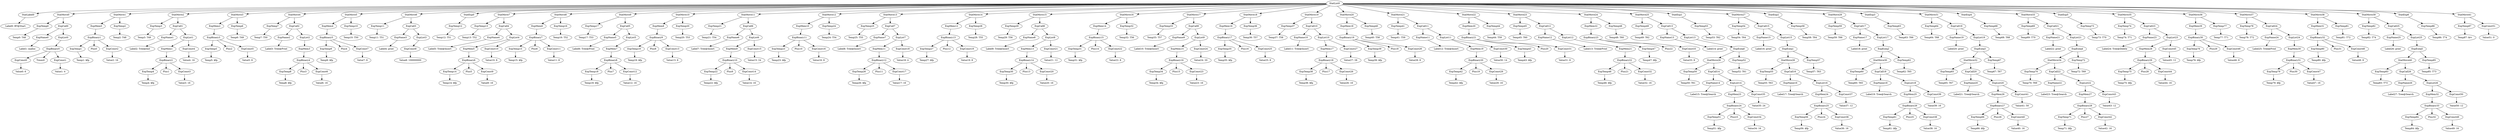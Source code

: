 digraph {
	ordering = out;
	StatMove41 -> ExpTemp87;
	StatMove41 -> ExpConst51;
	ExpList25 -> ExpEseq5;
	ExpConst50 -> "Value50: 12";
	ExpTemp84 -> "Temp84: $fp";
	ExpCall26 -> ExpName26;
	ExpCall26 -> ExpList26;
	ExpTemp83 -> "Temp83: T73";
	ExpTemp82 -> "Temp82: T74";
	ExpTemp81 -> "Temp81: T72";
	ExpMem31 -> ExpBinary32;
	ExpList24 -> ExpMem30;
	ExpMem30 -> ExpBinary31;
	ExpConst47 -> "Value47: 16";
	ExpTemp86 -> "Temp86: T74";
	ExpTemp79 -> "Temp79: $fp";
	ExpCall24 -> ExpName24;
	ExpCall24 -> ExpList24;
	ExpName24 -> "Label25: Tree@Print";
	StatMove37 -> ExpTemp78;
	StatMove37 -> ExpCall24;
	ExpMem29 -> ExpBinary30;
	ExpConst46 -> "Value46: 8";
	ExpBinary30 -> ExpTemp76;
	ExpBinary30 -> Plus29;
	ExpBinary30 -> ExpConst46;
	ExpList23 -> ExpMem28;
	ExpList23 -> ExpConst45;
	ExpConst44 -> "Value44: 16";
	ExpBinary29 -> ExpTemp75;
	ExpBinary29 -> Plus28;
	ExpBinary29 -> ExpConst44;
	ExpConst43 -> "Value43: 12";
	ExpBinary28 -> ExpTemp71;
	ExpBinary28 -> Plus27;
	ExpBinary28 -> ExpConst42;
	ExpCall25 -> ExpName25;
	ExpCall25 -> ExpList25;
	ExpTemp71 -> "Temp71: $fp";
	ExpName22 -> "Label23: Tree@Search";
	ExpTemp70 -> "Temp70: T69";
	ExpTemp73 -> "Temp73: T70";
	ExpCall21 -> ExpName21;
	ExpCall21 -> ExpList21;
	StatMove33 -> ExpTemp69;
	StatMove33 -> ExpCall21;
	StatExp4 -> ExpTemp68;
	ExpTemp68 -> "Temp68: T68";
	ExpList19 -> ExpEseq3;
	StatMove36 -> ExpMem29;
	StatMove36 -> ExpTemp77;
	ExpEseq3 -> StatMove32;
	ExpEseq3 -> ExpTemp67;
	StatExp6 -> ExpTemp86;
	ExpConst40 -> "Value40: 16";
	ExpTemp66 -> "Temp66: $fp";
	ExpCall20 -> ExpName20;
	ExpCall20 -> ExpList20;
	ExpName19 -> "Label20: print";
	StatMove31 -> ExpTemp64;
	StatMove31 -> ExpCall19;
	ExpList17 -> ExpEseq2;
	ExpTemp62 -> "Temp62: T65";
	ExpName25 -> "Label26: print";
	ExpEseq2 -> StatMove30;
	ExpEseq2 -> ExpTemp62;
	ExpConst39 -> "Value39: 16";
	ExpList18 -> ExpMem25;
	ExpList18 -> ExpConst39;
	ExpName23 -> "Label24: Tree@Delete";
	ExpMem25 -> ExpBinary26;
	ExpCall23 -> ExpName23;
	ExpCall23 -> ExpList23;
	ExpConst38 -> "Value38: 16";
	StatMove35 -> ExpTemp74;
	StatMove35 -> ExpCall23;
	ExpBinary26 -> ExpTemp61;
	ExpBinary26 -> Plus25;
	ExpBinary26 -> ExpConst38;
	ExpCall18 -> ExpName18;
	ExpCall18 -> ExpList18;
	StatMove30 -> ExpTemp60;
	StatMove30 -> ExpCall18;
	ExpMem32 -> ExpBinary33;
	ExpTemp60 -> "Temp60: T65";
	ExpList22 -> ExpMem27;
	ExpList22 -> ExpConst43;
	ExpCall17 -> ExpName17;
	ExpCall17 -> ExpList17;
	StatMove34 -> ExpTemp70;
	StatMove34 -> ExpCall22;
	ExpTemp59 -> "Temp59: T66";
	StatExp2 -> ExpTemp58;
	ExpList15 -> ExpEseq1;
	ExpEseq1 -> StatMove28;
	ExpEseq1 -> ExpTemp57;
	ExpConst37 -> "Value37: 12";
	ExpTemp64 -> "Temp64: T68";
	ExpMem24 -> ExpBinary25;
	ExpCall19 -> ExpName19;
	ExpCall19 -> ExpList19;
	ExpConst36 -> "Value36: 16";
	ExpTemp56 -> "Temp56: $fp";
	ExpCall16 -> ExpName16;
	ExpCall16 -> ExpList16;
	ExpName16 -> "Label17: Tree@Search";
	ExpCall15 -> ExpName15;
	ExpCall15 -> ExpList15;
	ExpName15 -> "Label16: print";
	ExpTemp54 -> "Temp54: T64";
	ExpTemp85 -> "Temp85: T73";
	StatExp1 -> ExpTemp53;
	ExpList13 -> ExpEseq0;
	ExpTemp52 -> "Temp52: T61";
	ExpEseq0 -> StatMove26;
	ExpEseq0 -> ExpTemp52;
	ExpCall22 -> ExpName22;
	ExpCall22 -> ExpList22;
	ExpConst35 -> "Value35: 24";
	ExpList14 -> ExpMem23;
	ExpList14 -> ExpConst35;
	ExpBinary25 -> ExpTemp56;
	ExpBinary25 -> Plus24;
	ExpBinary25 -> ExpConst36;
	ExpMem23 -> ExpBinary24;
	ExpConst34 -> "Value34: 16";
	ExpTemp51 -> "Temp51: $fp";
	StatMove29 -> ExpTemp59;
	StatMove29 -> ExpCall17;
	ExpName14 -> "Label15: Tree@Search";
	ExpTemp50 -> "Temp50: T61";
	StatMove25 -> ExpTemp49;
	StatMove25 -> ExpCall13;
	ExpCall6 -> ExpName6;
	ExpCall6 -> ExpList6;
	ExpTemp10 -> "Temp10: T50";
	ExpMem10 -> ExpBinary11;
	ExpConst30 -> "Value30: 14";
	ExpTemp20 -> "Temp20: T53";
	ExpTemp77 -> "Temp77: T71";
	ExpName0 -> "Label1: malloc";
	StatExp3 -> ExpTemp63;
	ExpConst8 -> "Value8: 100000000";
	ExpMem8 -> ExpBinary9;
	StatMove26 -> ExpTemp50;
	StatMove26 -> ExpCall14;
	ExpMem11 -> ExpBinary12;
	ExpConst15 -> "Value15: 24";
	ExpCall8 -> ExpName8;
	ExpCall8 -> ExpList8;
	ExpTemp72 -> "Temp72: T69";
	StatMove15 -> ExpTemp29;
	StatMove15 -> ExpCall8;
	ExpCall5 -> ExpName5;
	ExpCall5 -> ExpList5;
	ExpTemp48 -> "Temp48: T60";
	ExpTemp23 -> "Temp23: $fp";
	ExpTemp16 -> "Temp16: T52";
	ExpBinary6 -> ExpTemp14;
	ExpBinary6 -> Plus5;
	ExpBinary6 -> ExpConst9;
	StatMove24 -> ExpMem22;
	StatMove24 -> ExpTemp48;
	ExpTemp76 -> "Temp76: $fp";
	ExpTemp14 -> "Temp14: $fp";
	StatMove12 -> ExpMem10;
	StatMove12 -> ExpTemp24;
	ExpConst19 -> "Value19: 8";
	StatMove40 -> ExpTemp83;
	StatMove40 -> ExpCall26;
	ExpCall4 -> ExpName4;
	ExpCall4 -> ExpList4;
	ExpTemp9 -> "Temp9: $fp";
	ExpBinary10 -> ExpTemp22;
	ExpBinary10 -> Plus9;
	ExpBinary10 -> ExpConst14;
	ExpTemp13 -> "Temp13: T52";
	ExpList3 -> ExpConst8;
	ExpTemp63 -> "Temp63: T66";
	ExpList7 -> ExpMem11;
	ExpList7 -> ExpConst18;
	ExpTemp11 -> "Temp11: T51";
	StatMove28 -> ExpTemp55;
	StatMove28 -> ExpCall16;
	ExpName12 -> "Label13: Tree@Print";
	ExpTemp53 -> "Temp53: T62";
	ExpTemp19 -> "Temp19: $fp";
	ExpMem28 -> ExpBinary29;
	ExpList16 -> ExpMem24;
	ExpList16 -> ExpConst37;
	ExpName8 -> "Label9: Tree@Insert";
	StatMove2 -> ExpTemp3;
	StatMove2 -> ExpCall1;
	ExpBinary13 -> ExpTemp27;
	ExpBinary13 -> Plus12;
	ExpBinary13 -> ExpConst19;
	StatExp0 -> ExpTemp12;
	ExpTemp2 -> "Temp2: T48";
	ExpName10 -> "Label11: Tree@Insert";
	ExpConst2 -> "Value2: 16";
	ExpCall2 -> ExpName2;
	ExpCall2 -> ExpList2;
	ExpBinary15 -> ExpTemp31;
	ExpBinary15 -> Plus14;
	ExpBinary15 -> ExpConst22;
	ExpConst11 -> "Value11: 8";
	ExpTemp47 -> "Temp47: $fp";
	ExpConst10 -> "Value10: 8";
	ExpBinary1 -> ExpTemp1;
	ExpBinary1 -> Plus0;
	ExpBinary1 -> ExpConst2;
	ExpCall13 -> ExpName13;
	ExpCall13 -> ExpList13;
	StatMove9 -> ExpTemp17;
	StatMove9 -> ExpCall5;
	StatMove4 -> ExpTemp7;
	StatMove4 -> ExpCall2;
	StatMove5 -> ExpMem4;
	StatMove5 -> ExpTemp10;
	ExpConst14 -> "Value14: 16";
	ExpConst9 -> "Value9: 16";
	ExpTemp65 -> "Temp65: T67";
	ExpCall12 -> ExpName12;
	ExpCall12 -> ExpList12;
	ExpList26 -> ExpMem32;
	ExpList26 -> ExpConst50;
	ExpCall3 -> ExpName3;
	ExpCall3 -> ExpList3;
	ExpConst25 -> "Value25: 8";
	ExpList1 -> ExpMem1;
	ExpList1 -> ExpConst4;
	ExpTemp1 -> "Temp1: $fp";
	ExpBinary4 -> ExpTemp8;
	ExpBinary4 -> Plus3;
	ExpBinary4 -> ExpConst6;
	ExpTemp57 -> "Temp57: T63";
	ExpTemp5 -> "Temp5: $fp";
	ExpBinary17 -> ExpTemp35;
	ExpBinary17 -> Plus16;
	ExpBinary17 -> ExpConst25;
	ExpName2 -> "Label3: Tree@Print";
	ExpList4 -> ExpMem5;
	ExpList4 -> ExpConst10;
	ExpConst49 -> "Value49: 16";
	ExpTemp27 -> "Temp27: $fp";
	StatMove38 -> ExpMem31;
	StatMove38 -> ExpTemp81;
	StatExp5 -> ExpTemp73;
	ExpBinary0 -> ExpConst0;
	ExpBinary0 -> Times0;
	ExpBinary0 -> ExpConst1;
	ExpCall14 -> ExpName14;
	ExpCall14 -> ExpList14;
	ExpName4 -> "Label5: Tree@Insert";
	StatMove10 -> ExpMem8;
	StatMove10 -> ExpTemp20;
	ExpMem4 -> ExpBinary5;
	ExpBinary11 -> ExpTemp23;
	ExpBinary11 -> Plus10;
	ExpBinary11 -> ExpConst16;
	ExpBinary33 -> ExpTemp84;
	ExpBinary33 -> Plus32;
	ExpBinary33 -> ExpConst49;
	ExpName5 -> "Label6: Tree@Print";
	ExpConst26 -> "Value26: 16";
	ExpConst18 -> "Value18: 4";
	ExpMem16 -> ExpBinary17;
	ExpBinary2 -> ExpTemp4;
	ExpBinary2 -> Plus1;
	ExpBinary2 -> ExpConst3;
	ExpTemp4 -> "Temp4: $fp";
	StatMove7 -> ExpTemp13;
	StatMove7 -> ExpCall4;
	ExpTemp7 -> "Temp7: T50";
	ExpCall0 -> ExpName0;
	ExpCall0 -> ExpList0;
	ExpTemp12 -> "Temp12: T51";
	ExpName18 -> "Label19: Tree@Search";
	ExpName13 -> "Label14: print";
	ExpTemp35 -> "Temp35: $fp";
	StatMove23 -> ExpTemp45;
	StatMove23 -> ExpCall12;
	ExpMem2 -> ExpBinary3;
	ExpBinary22 -> ExpTemp46;
	ExpBinary22 -> Plus21;
	ExpBinary22 -> ExpConst32;
	ExpTemp33 -> "Temp33: T57";
	ExpConst51 -> "Value51: 0";
	ExpTemp15 -> "Temp15: $fp";
	ExpBinary20 -> ExpTemp42;
	ExpBinary20 -> Plus19;
	ExpBinary20 -> ExpConst29;
	StatMove8 -> ExpMem6;
	StatMove8 -> ExpTemp16;
	ExpTemp28 -> "Temp28: T55";
	ExpList21 -> ExpEseq4;
	ExpTemp61 -> "Temp61: $fp";
	ExpTemp0 -> "Temp0: T48";
	StatMove19 -> ExpTemp37;
	StatMove19 -> ExpCall10;
	ExpName1 -> "Label2: Tree@Init";
	ExpBinary27 -> ExpTemp66;
	ExpBinary27 -> Plus26;
	ExpBinary27 -> ExpConst40;
	StatMove1 -> ExpMem0;
	StatMove1 -> ExpTemp2;
	ExpList20 -> ExpMem26;
	ExpList20 -> ExpConst41;
	ExpConst12 -> "Value12: 16";
	ExpBinary24 -> ExpTemp51;
	ExpBinary24 -> Plus23;
	ExpBinary24 -> ExpConst34;
	ExpBinary9 -> ExpTemp19;
	ExpBinary9 -> Plus8;
	ExpBinary9 -> ExpConst13;
	ExpTemp8 -> "Temp8: $fp";
	ExpMem15 -> ExpBinary16;
	ExpConst32 -> "Value32: 16";
	ExpConst41 -> "Value41: 50";
	ExpConst1 -> "Value1: 4";
	ExpName3 -> "Label4: print";
	ExpList6 -> ExpMem9;
	ExpList6 -> ExpConst15;
	ExpTemp45 -> "Temp45: T60";
	ExpTemp17 -> "Temp17: T53";
	ExpConst3 -> "Value3: 16";
	ExpTemp21 -> "Temp21: T54";
	ExpConst7 -> "Value7: 8";
	ExpConst4 -> "Value4: 16";
	ExpBinary8 -> ExpTemp18;
	ExpBinary8 -> Plus7;
	ExpBinary8 -> ExpConst12;
	ExpConst5 -> "Value5: 8";
	ExpTemp39 -> "Temp39: $fp";
	ExpConst23 -> "Value23: 16";
	ExpMem21 -> ExpBinary22;
	StatMove27 -> ExpTemp54;
	StatMove27 -> ExpCall15;
	ExpTemp22 -> "Temp22: $fp";
	ExpList2 -> ExpMem3;
	StatMove3 -> ExpMem2;
	StatMove3 -> ExpTemp6;
	ExpTemp74 -> "Temp74: T71";
	StatLabel0 -> "Label0: BT@Start";
	ExpConst24 -> "Value24: 20";
	ExpBinary12 -> ExpTemp26;
	ExpBinary12 -> Plus11;
	ExpBinary12 -> ExpConst17;
	StatMove6 -> ExpTemp11;
	StatMove6 -> ExpCall3;
	ExpCall1 -> ExpName1;
	ExpCall1 -> ExpList1;
	ExpMem19 -> ExpBinary20;
	ExpTemp80 -> "Temp80: $fp";
	StatMove32 -> ExpTemp65;
	StatMove32 -> ExpCall20;
	StatMove22 -> ExpMem20;
	StatMove22 -> ExpTemp44;
	ExpConst0 -> "Value0: 6";
	ExpTemp55 -> "Temp55: T63";
	ExpBinary21 -> ExpTemp43;
	ExpBinary21 -> Plus20;
	ExpBinary21 -> ExpConst31;
	ExpList9 -> ExpMem15;
	ExpList9 -> ExpConst24;
	ExpTemp58 -> "Temp58: T64";
	ExpMem1 -> ExpBinary2;
	ExpConst31 -> "Value31: 8";
	ExpMem9 -> ExpBinary10;
	ExpConst6 -> "Value6: 16";
	ExpEseq4 -> StatMove34;
	ExpEseq4 -> ExpTemp72;
	ExpMem3 -> ExpBinary4;
	ExpBinary7 -> ExpTemp15;
	ExpBinary7 -> Plus6;
	ExpBinary7 -> ExpConst11;
	ExpBinary5 -> ExpTemp9;
	ExpBinary5 -> Plus4;
	ExpBinary5 -> ExpConst7;
	ExpName26 -> "Label27: Tree@Search";
	ExpTemp78 -> "Temp78: T72";
	ExpTemp43 -> "Temp43: $fp";
	ExpMem6 -> ExpBinary7;
	ExpConst16 -> "Value16: 8";
	ExpList5 -> ExpMem7;
	ExpTemp31 -> "Temp31: $fp";
	ExpTemp24 -> "Temp24: T54";
	ExpConst29 -> "Value29: 16";
	ExpTemp25 -> "Temp25: T55";
	ExpName9 -> "Label10: Tree@Insert";
	ExpName20 -> "Label21: Tree@Search";
	StatMove13 -> ExpTemp25;
	StatMove13 -> ExpCall7;
	ExpName7 -> "Label8: Tree@Insert";
	StatMove11 -> ExpTemp21;
	StatMove11 -> ExpCall6;
	ExpTemp44 -> "Temp44: T59";
	ExpCall7 -> ExpName7;
	ExpCall7 -> ExpList7;
	StatMove14 -> ExpMem12;
	StatMove14 -> ExpTemp28;
	ExpTemp26 -> "Temp26: $fp";
	StatMove39 -> ExpTemp82;
	StatMove39 -> ExpCall25;
	ExpTemp41 -> "Temp41: T59";
	ExpConst17 -> "Value17: 16";
	ExpMem12 -> ExpBinary13;
	StatList0 -> StatLabel0;
	StatList0 -> StatMove0;
	StatList0 -> StatMove1;
	StatList0 -> StatMove2;
	StatList0 -> StatMove3;
	StatList0 -> StatMove4;
	StatList0 -> StatMove5;
	StatList0 -> StatMove6;
	StatList0 -> StatExp0;
	StatList0 -> StatMove7;
	StatList0 -> StatMove8;
	StatList0 -> StatMove9;
	StatList0 -> StatMove10;
	StatList0 -> StatMove11;
	StatList0 -> StatMove12;
	StatList0 -> StatMove13;
	StatList0 -> StatMove14;
	StatList0 -> StatMove15;
	StatList0 -> StatMove16;
	StatList0 -> StatMove17;
	StatList0 -> StatMove18;
	StatList0 -> StatMove19;
	StatList0 -> StatMove20;
	StatList0 -> StatMove21;
	StatList0 -> StatMove22;
	StatList0 -> StatMove23;
	StatList0 -> StatMove24;
	StatList0 -> StatMove25;
	StatList0 -> StatExp1;
	StatList0 -> StatMove27;
	StatList0 -> StatExp2;
	StatList0 -> StatMove29;
	StatList0 -> StatExp3;
	StatList0 -> StatMove31;
	StatList0 -> StatExp4;
	StatList0 -> StatMove33;
	StatList0 -> StatExp5;
	StatList0 -> StatMove35;
	StatList0 -> StatMove36;
	StatList0 -> StatMove37;
	StatList0 -> StatMove38;
	StatList0 -> StatMove39;
	StatList0 -> StatExp6;
	StatList0 -> StatMove41;
	ExpBinary23 -> ExpTemp47;
	ExpBinary23 -> Plus22;
	ExpBinary23 -> ExpConst33;
	StatMove16 -> ExpMem14;
	StatMove16 -> ExpTemp32;
	ExpTemp29 -> "Temp29: T56";
	ExpTemp30 -> "Temp30: $fp";
	StatMove0 -> ExpTemp0;
	StatMove0 -> ExpCall0;
	ExpBinary14 -> ExpTemp30;
	ExpBinary14 -> Plus13;
	ExpBinary14 -> ExpConst20;
	ExpConst20 -> "Value20: 16";
	ExpMem13 -> ExpBinary14;
	ExpTemp75 -> "Temp75: $fp";
	ExpList8 -> ExpMem13;
	ExpList8 -> ExpConst21;
	ExpCall9 -> ExpName9;
	ExpCall9 -> ExpList9;
	ExpList0 -> ExpBinary0;
	ExpConst22 -> "Value22: 8";
	ExpConst45 -> "Value45: 12";
	ExpTemp67 -> "Temp67: T67";
	ExpBinary3 -> ExpTemp5;
	ExpBinary3 -> Plus2;
	ExpBinary3 -> ExpConst5;
	ExpTemp40 -> "Temp40: T58";
	ExpBinary32 -> ExpTemp80;
	ExpBinary32 -> Plus31;
	ExpBinary32 -> ExpConst48;
	ExpMem14 -> ExpBinary15;
	ExpTemp87 -> "Temp87: $rv";
	ExpTemp32 -> "Temp32: T56";
	ExpConst42 -> "Value42: 16";
	StatMove17 -> ExpTemp33;
	StatMove17 -> ExpCall9;
	ExpTemp34 -> "Temp34: $fp";
	ExpBinary16 -> ExpTemp34;
	ExpBinary16 -> Plus15;
	ExpBinary16 -> ExpConst23;
	ExpTemp18 -> "Temp18: $fp";
	ExpConst28 -> "Value28: 8";
	StatMove18 -> ExpMem16;
	StatMove18 -> ExpTemp36;
	ExpMem0 -> ExpBinary1;
	ExpTemp36 -> "Temp36: T57";
	ExpTemp69 -> "Temp69: T70";
	ExpTemp37 -> "Temp37: T58";
	ExpName21 -> "Label22: print";
	ExpMem26 -> ExpBinary27;
	ExpCall10 -> ExpName10;
	ExpCall10 -> ExpList10;
	ExpBinary31 -> ExpTemp79;
	ExpBinary31 -> Plus30;
	ExpBinary31 -> ExpConst47;
	ExpName6 -> "Label7: Tree@Insert";
	ExpTemp38 -> "Temp38: $fp";
	ExpTemp3 -> "Temp3: T49";
	ExpTemp6 -> "Temp6: T49";
	ExpBinary18 -> ExpTemp38;
	ExpBinary18 -> Plus17;
	ExpBinary18 -> ExpConst26;
	ExpMem17 -> ExpBinary18;
	ExpList10 -> ExpMem17;
	ExpList10 -> ExpConst27;
	ExpConst27 -> "Value27: 28";
	ExpBinary19 -> ExpTemp39;
	ExpBinary19 -> Plus18;
	ExpBinary19 -> ExpConst28;
	ExpEseq5 -> StatMove40;
	ExpEseq5 -> ExpTemp85;
	ExpMem18 -> ExpBinary19;
	StatMove20 -> ExpMem18;
	StatMove20 -> ExpTemp40;
	ExpMem27 -> ExpBinary28;
	StatMove21 -> ExpTemp41;
	StatMove21 -> ExpCall11;
	ExpName11 -> "Label12: Tree@Insert";
	ExpName17 -> "Label18: print";
	ExpCall11 -> ExpName11;
	ExpCall11 -> ExpList11;
	ExpTemp42 -> "Temp42: $fp";
	ExpList11 -> ExpMem19;
	ExpList11 -> ExpConst30;
	ExpMem20 -> ExpBinary21;
	ExpMem7 -> ExpBinary8;
	ExpConst13 -> "Value13: 8";
	ExpTemp46 -> "Temp46: $fp";
	ExpConst48 -> "Value48: 8";
	ExpList12 -> ExpMem21;
	ExpTemp49 -> "Temp49: T62";
	ExpConst21 -> "Value21: 12";
	ExpConst33 -> "Value33: 8";
	ExpMem5 -> ExpBinary6;
	ExpMem22 -> ExpBinary23;
}

